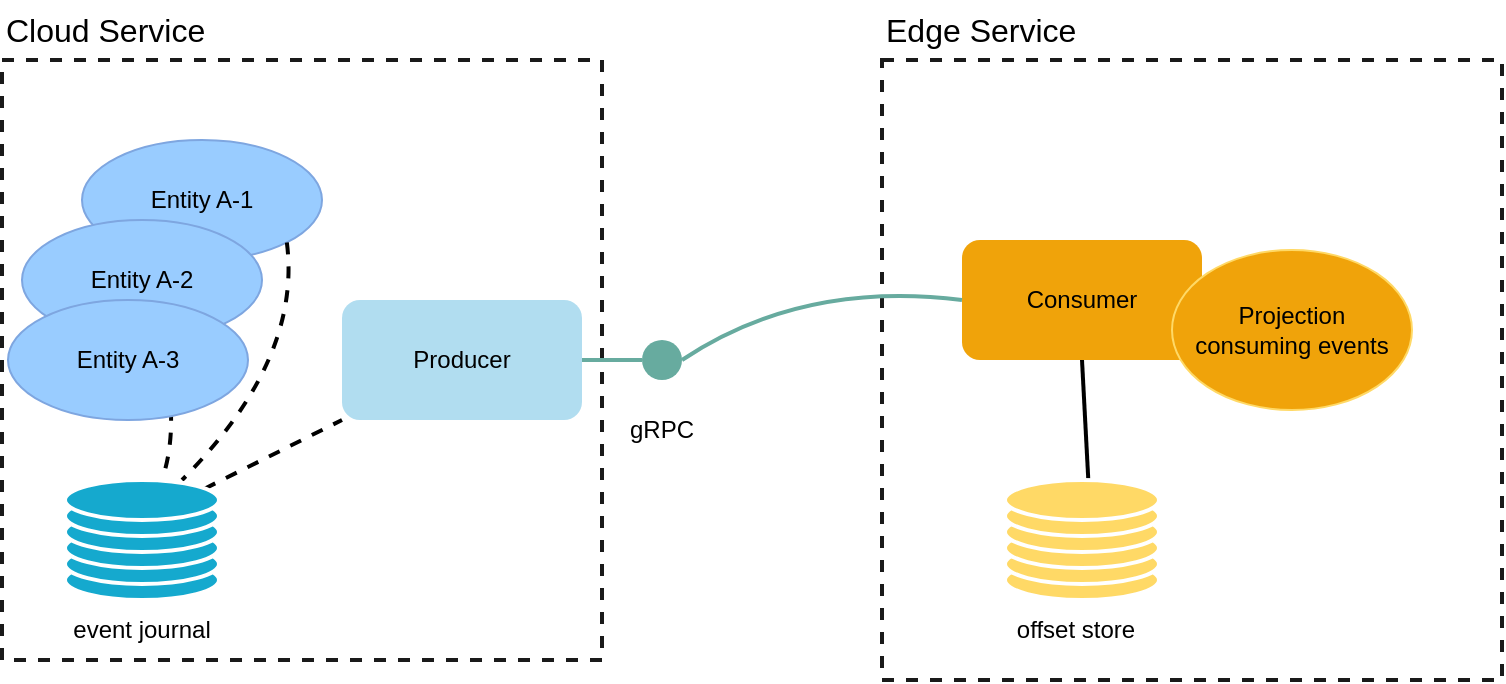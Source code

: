 <mxfile version="21.7.2" type="device">
  <diagram name="Page-1" id="AsP60JgBl1jaJY_T1ypP">
    <mxGraphModel dx="1194" dy="509" grid="1" gridSize="10" guides="1" tooltips="1" connect="1" arrows="1" fold="1" page="1" pageScale="1" pageWidth="827" pageHeight="1169" math="0" shadow="0">
      <root>
        <mxCell id="0" />
        <mxCell id="1" parent="0" />
        <mxCell id="TxAlcXAZrCdUHfxyj_ng-1" value="" style="whiteSpace=wrap;html=1;aspect=fixed;fillColor=#FFFFFF;strokeColor=#1A1A1A;dashed=1;strokeWidth=2;" vertex="1" parent="1">
          <mxGeometry x="453" y="50" width="310" height="310" as="geometry" />
        </mxCell>
        <mxCell id="TxAlcXAZrCdUHfxyj_ng-2" value="" style="whiteSpace=wrap;html=1;aspect=fixed;fillColor=#FFFFFF;strokeColor=#1A1A1A;dashed=1;strokeWidth=2;" vertex="1" parent="1">
          <mxGeometry x="13" y="50" width="300" height="300" as="geometry" />
        </mxCell>
        <mxCell id="TxAlcXAZrCdUHfxyj_ng-5" value="Producer" style="rounded=1;whiteSpace=wrap;html=1;fillColor=#b1ddf0;strokeColor=none;" vertex="1" parent="1">
          <mxGeometry x="183" y="170" width="120" height="60" as="geometry" />
        </mxCell>
        <mxCell id="TxAlcXAZrCdUHfxyj_ng-6" value="Entity A-1" style="ellipse;whiteSpace=wrap;html=1;fillColor=#99CCFF;strokeColor=#7EA6E0;fontColor=#000000;" vertex="1" parent="1">
          <mxGeometry x="53" y="90" width="120" height="60" as="geometry" />
        </mxCell>
        <mxCell id="TxAlcXAZrCdUHfxyj_ng-7" value="Entity A-2" style="ellipse;whiteSpace=wrap;html=1;fillColor=#99CCFF;strokeColor=#7EA6E0;fontColor=#000000;" vertex="1" parent="1">
          <mxGeometry x="23" y="130" width="120" height="60" as="geometry" />
        </mxCell>
        <mxCell id="TxAlcXAZrCdUHfxyj_ng-8" value="" style="endArrow=none;html=1;exitX=0.567;exitY=0.983;exitDx=0;exitDy=0;exitPerimeter=0;entryX=0.5;entryY=0;entryDx=0;entryDy=0;entryPerimeter=0;strokeWidth=2;endFill=0;jumpStyle=none;strokeColor=default;dashed=1;curved=1;" edge="1" parent="1" source="TxAlcXAZrCdUHfxyj_ng-7">
          <mxGeometry width="50" height="50" relative="1" as="geometry">
            <mxPoint x="333" y="370" as="sourcePoint" />
            <mxPoint x="93" y="260" as="targetPoint" />
            <Array as="points">
              <mxPoint x="103" y="230" />
            </Array>
          </mxGeometry>
        </mxCell>
        <mxCell id="TxAlcXAZrCdUHfxyj_ng-9" value="" style="endArrow=none;html=1;exitX=1;exitY=1;exitDx=0;exitDy=0;strokeWidth=2;endFill=0;dashed=1;curved=1;" edge="1" parent="1" source="TxAlcXAZrCdUHfxyj_ng-6">
          <mxGeometry width="50" height="50" relative="1" as="geometry">
            <mxPoint x="101" y="199" as="sourcePoint" />
            <mxPoint x="103" y="260" as="targetPoint" />
            <Array as="points">
              <mxPoint x="163" y="200" />
            </Array>
          </mxGeometry>
        </mxCell>
        <mxCell id="TxAlcXAZrCdUHfxyj_ng-10" value="" style="endArrow=none;html=1;exitX=0.855;exitY=0;exitDx=0;exitDy=4.35;strokeWidth=2;endFill=0;exitPerimeter=0;curved=1;dashed=1;" edge="1" parent="1" target="TxAlcXAZrCdUHfxyj_ng-5">
          <mxGeometry width="50" height="50" relative="1" as="geometry">
            <mxPoint x="114.3" y="264.35" as="sourcePoint" />
            <mxPoint x="153" y="270" as="targetPoint" />
          </mxGeometry>
        </mxCell>
        <mxCell id="TxAlcXAZrCdUHfxyj_ng-11" style="rounded=0;orthogonalLoop=1;jettySize=auto;html=1;exitX=0.5;exitY=1;exitDx=0;exitDy=0;endArrow=none;endFill=0;strokeWidth=2;" edge="1" parent="1" source="TxAlcXAZrCdUHfxyj_ng-12">
          <mxGeometry relative="1" as="geometry">
            <mxPoint x="556.158" y="260" as="targetPoint" />
          </mxGeometry>
        </mxCell>
        <mxCell id="TxAlcXAZrCdUHfxyj_ng-12" value="Consumer" style="rounded=1;whiteSpace=wrap;html=1;fillColor=#f0a30a;fontColor=#000000;strokeColor=none;" vertex="1" parent="1">
          <mxGeometry x="493" y="140" width="120" height="60" as="geometry" />
        </mxCell>
        <mxCell id="TxAlcXAZrCdUHfxyj_ng-13" value="" style="endArrow=none;html=1;rounded=0;strokeWidth=2;endFill=0;entryX=0;entryY=0.5;entryDx=0;entryDy=0;exitX=1;exitY=0.5;exitDx=0;exitDy=0;fillColor=#f0a30a;strokeColor=#67AB9F;" edge="1" parent="1" source="TxAlcXAZrCdUHfxyj_ng-5" target="TxAlcXAZrCdUHfxyj_ng-14">
          <mxGeometry width="50" height="50" relative="1" as="geometry">
            <mxPoint x="303" y="109.496" as="sourcePoint" />
            <mxPoint x="333" y="109.51" as="targetPoint" />
          </mxGeometry>
        </mxCell>
        <mxCell id="TxAlcXAZrCdUHfxyj_ng-14" value="" style="ellipse;whiteSpace=wrap;html=1;aspect=fixed;fillColor=#67AB9F;strokeColor=none;" vertex="1" parent="1">
          <mxGeometry x="333" y="190" width="20" height="20" as="geometry" />
        </mxCell>
        <mxCell id="TxAlcXAZrCdUHfxyj_ng-15" value="gRPC" style="text;html=1;strokeColor=none;fillColor=none;align=center;verticalAlign=middle;whiteSpace=wrap;rounded=0;" vertex="1" parent="1">
          <mxGeometry x="313" y="220" width="60" height="30" as="geometry" />
        </mxCell>
        <mxCell id="TxAlcXAZrCdUHfxyj_ng-16" value="" style="endArrow=none;html=1;entryX=0;entryY=0.5;entryDx=0;entryDy=0;exitX=1;exitY=0.5;exitDx=0;exitDy=0;strokeWidth=2;curved=1;strokeColor=#67AB9F;fillColor=#f0a30a;" edge="1" parent="1" source="TxAlcXAZrCdUHfxyj_ng-14" target="TxAlcXAZrCdUHfxyj_ng-12">
          <mxGeometry width="50" height="50" relative="1" as="geometry">
            <mxPoint x="393" y="840" as="sourcePoint" />
            <mxPoint x="443" y="790" as="targetPoint" />
            <Array as="points">
              <mxPoint x="413" y="160" />
            </Array>
          </mxGeometry>
        </mxCell>
        <mxCell id="TxAlcXAZrCdUHfxyj_ng-17" value="Entity A-3" style="ellipse;whiteSpace=wrap;html=1;fillColor=#99CCFF;strokeColor=#7EA6E0;fontColor=#000000;" vertex="1" parent="1">
          <mxGeometry x="16" y="170" width="120" height="60" as="geometry" />
        </mxCell>
        <mxCell id="TxAlcXAZrCdUHfxyj_ng-18" value="Projection &lt;br&gt;consuming events" style="ellipse;whiteSpace=wrap;html=1;fillColor=#f0a30a;strokeColor=#FFD966;fontColor=#000000;" vertex="1" parent="1">
          <mxGeometry x="598" y="145" width="120" height="80" as="geometry" />
        </mxCell>
        <mxCell id="TxAlcXAZrCdUHfxyj_ng-19" value="Cloud Service" style="text;html=1;strokeColor=none;fillColor=none;align=left;verticalAlign=middle;whiteSpace=wrap;rounded=0;fontSize=16;" vertex="1" parent="1">
          <mxGeometry x="13" y="20" width="140" height="30" as="geometry" />
        </mxCell>
        <mxCell id="TxAlcXAZrCdUHfxyj_ng-20" value="Edge Service" style="text;html=1;strokeColor=none;fillColor=none;align=left;verticalAlign=middle;whiteSpace=wrap;rounded=0;fontSize=16;" vertex="1" parent="1">
          <mxGeometry x="453" y="20" width="140" height="30" as="geometry" />
        </mxCell>
        <mxCell id="TxAlcXAZrCdUHfxyj_ng-31" value="" style="group" vertex="1" connectable="0" parent="1">
          <mxGeometry x="44.5" y="260" width="77" height="60" as="geometry" />
        </mxCell>
        <mxCell id="TxAlcXAZrCdUHfxyj_ng-21" value="" style="ellipse;whiteSpace=wrap;html=1;fillColor=#15a9ce;strokeColor=#FFFFFF;strokeWidth=2;" vertex="1" parent="TxAlcXAZrCdUHfxyj_ng-31">
          <mxGeometry y="40" width="77" height="20" as="geometry" />
        </mxCell>
        <mxCell id="TxAlcXAZrCdUHfxyj_ng-23" value="" style="ellipse;whiteSpace=wrap;html=1;fillColor=#15a9ce;strokeColor=#FFFFFF;strokeWidth=2;" vertex="1" parent="TxAlcXAZrCdUHfxyj_ng-31">
          <mxGeometry y="32" width="77" height="20" as="geometry" />
        </mxCell>
        <mxCell id="TxAlcXAZrCdUHfxyj_ng-24" value="" style="ellipse;whiteSpace=wrap;html=1;fillColor=#15a9ce;strokeColor=#FFFFFF;strokeWidth=2;" vertex="1" parent="TxAlcXAZrCdUHfxyj_ng-31">
          <mxGeometry y="24" width="77" height="20" as="geometry" />
        </mxCell>
        <mxCell id="TxAlcXAZrCdUHfxyj_ng-28" value="" style="ellipse;whiteSpace=wrap;html=1;fillColor=#15a9ce;strokeColor=#FFFFFF;strokeWidth=2;" vertex="1" parent="TxAlcXAZrCdUHfxyj_ng-31">
          <mxGeometry y="16" width="77" height="20" as="geometry" />
        </mxCell>
        <mxCell id="TxAlcXAZrCdUHfxyj_ng-29" value="" style="ellipse;whiteSpace=wrap;html=1;fillColor=#15a9ce;strokeColor=#FFFFFF;strokeWidth=2;" vertex="1" parent="TxAlcXAZrCdUHfxyj_ng-31">
          <mxGeometry y="8" width="77" height="20" as="geometry" />
        </mxCell>
        <mxCell id="TxAlcXAZrCdUHfxyj_ng-30" value="" style="ellipse;whiteSpace=wrap;html=1;fillColor=#15a9ce;strokeColor=#FFFFFF;strokeWidth=2;" vertex="1" parent="TxAlcXAZrCdUHfxyj_ng-31">
          <mxGeometry width="77" height="20" as="geometry" />
        </mxCell>
        <mxCell id="TxAlcXAZrCdUHfxyj_ng-32" value="event journal" style="text;html=1;strokeColor=none;fillColor=none;align=center;verticalAlign=middle;whiteSpace=wrap;rounded=0;" vertex="1" parent="1">
          <mxGeometry x="35.25" y="320" width="95.5" height="30" as="geometry" />
        </mxCell>
        <mxCell id="TxAlcXAZrCdUHfxyj_ng-34" value="" style="ellipse;whiteSpace=wrap;html=1;fillColor=#FFD966;strokeColor=#FFFFFF;strokeWidth=2;" vertex="1" parent="1">
          <mxGeometry x="514.5" y="300" width="77" height="20" as="geometry" />
        </mxCell>
        <mxCell id="TxAlcXAZrCdUHfxyj_ng-35" value="" style="ellipse;whiteSpace=wrap;html=1;fillColor=#FFD966;strokeColor=#FFFFFF;strokeWidth=2;" vertex="1" parent="1">
          <mxGeometry x="514.5" y="292" width="77" height="20" as="geometry" />
        </mxCell>
        <mxCell id="TxAlcXAZrCdUHfxyj_ng-36" value="" style="ellipse;whiteSpace=wrap;html=1;fillColor=#FFD966;strokeColor=#FFFFFF;strokeWidth=2;" vertex="1" parent="1">
          <mxGeometry x="514.5" y="284" width="77" height="20" as="geometry" />
        </mxCell>
        <mxCell id="TxAlcXAZrCdUHfxyj_ng-37" value="" style="ellipse;whiteSpace=wrap;html=1;fillColor=#FFD966;strokeColor=#FFFFFF;strokeWidth=2;container=0;" vertex="1" parent="1">
          <mxGeometry x="514.5" y="276" width="77" height="20" as="geometry" />
        </mxCell>
        <mxCell id="TxAlcXAZrCdUHfxyj_ng-38" value="" style="ellipse;whiteSpace=wrap;html=1;fillColor=#FFD966;strokeColor=#FFFFFF;strokeWidth=2;" vertex="1" parent="1">
          <mxGeometry x="514.5" y="268" width="77" height="20" as="geometry" />
        </mxCell>
        <mxCell id="TxAlcXAZrCdUHfxyj_ng-39" value="" style="ellipse;whiteSpace=wrap;html=1;fillColor=#FFD966;strokeColor=#FFFFFF;strokeWidth=2;" vertex="1" parent="1">
          <mxGeometry x="514.5" y="260" width="77" height="20" as="geometry" />
        </mxCell>
        <mxCell id="TxAlcXAZrCdUHfxyj_ng-40" value="offset store" style="text;html=1;strokeColor=none;fillColor=none;align=center;verticalAlign=middle;whiteSpace=wrap;rounded=0;" vertex="1" parent="1">
          <mxGeometry x="502.25" y="320" width="95.5" height="30" as="geometry" />
        </mxCell>
      </root>
    </mxGraphModel>
  </diagram>
</mxfile>
